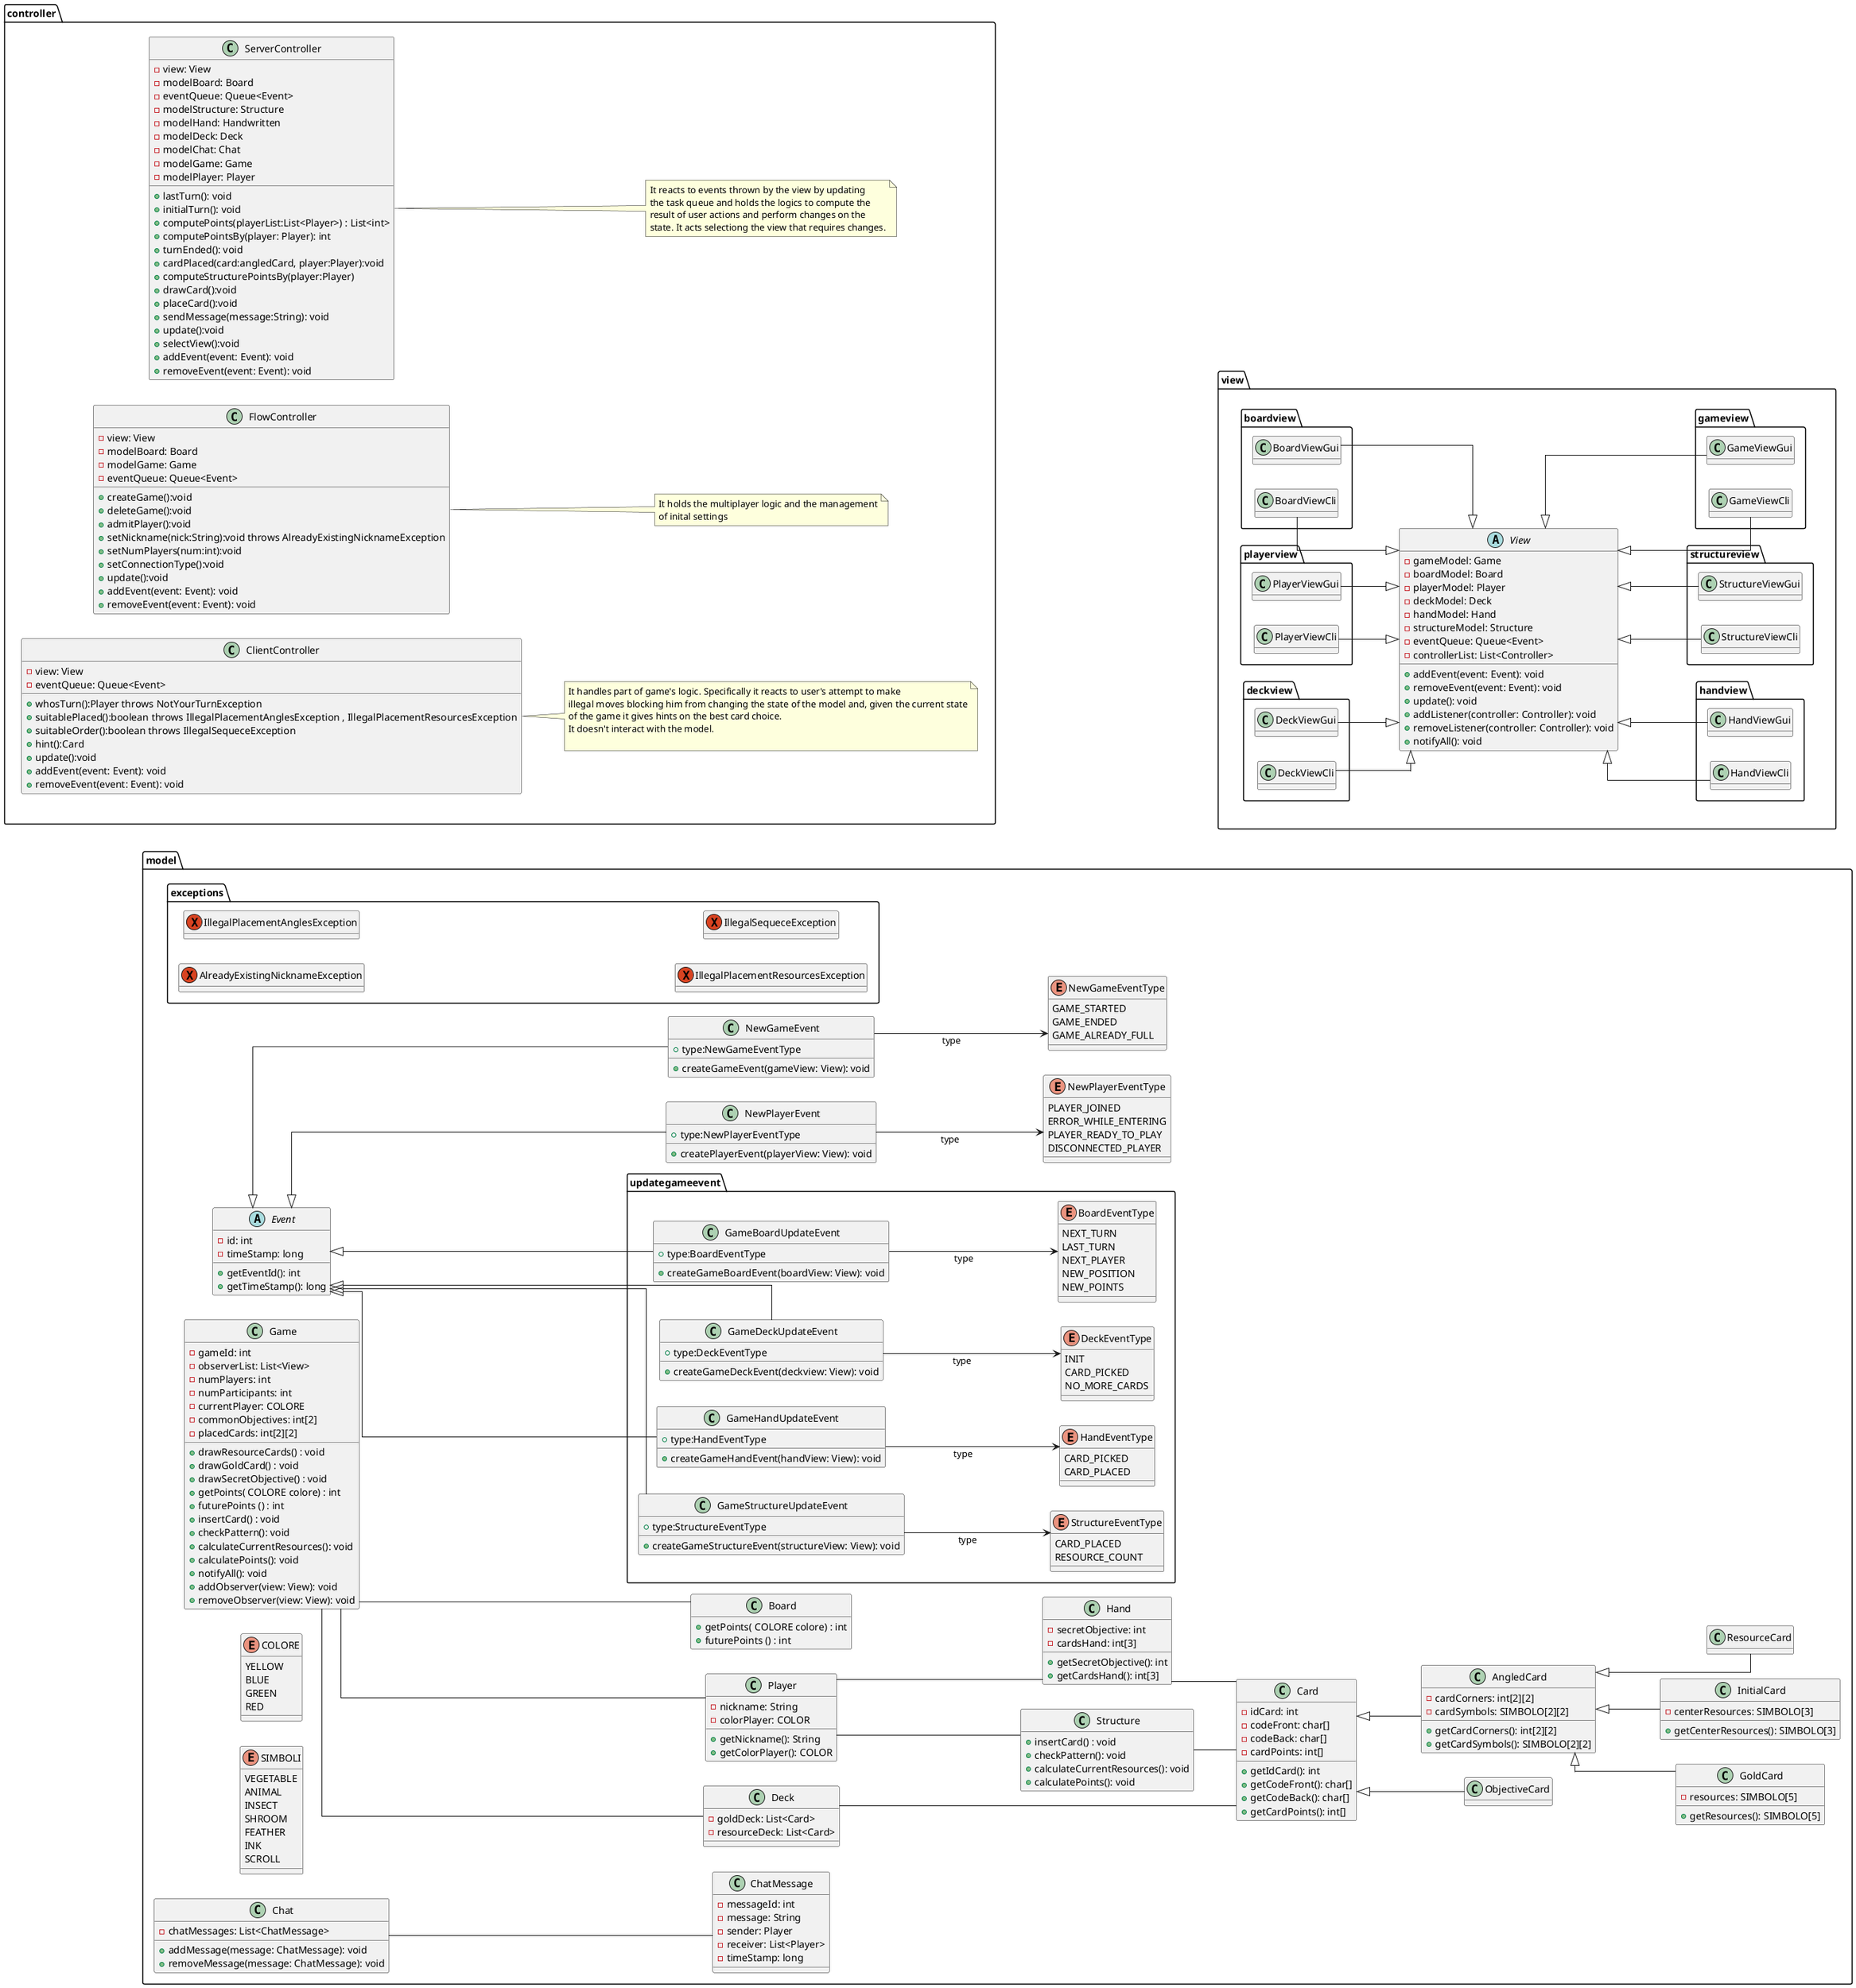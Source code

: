 @startuml uml

hide empty fields
skinparam linetype ortho

'TODO: '
'1. Enumerazione simboli e colori '
'2. frecce di composizione per struttura - carte '
'3. metodi Game '
'4. tutto controller '
'5. come inserire, cosa inserire per la view '
'6. inserire network? '

package model {

    class Game {
        - gameId: int
        - observerList: List<View>
        - numPlayers: int
        - numParticipants: int
        '- ?StadioGioco
        - currentPlayer: COLORE
        '?Board con dizionario colore punteggio
        'check sull'istanza array
        - commonObjectives: int[2]
        - placedCards: int[2][2]

        'General'

        'Initial'
        + drawResourceCards() : void
        + drawGoldCard() : void
        + drawSecretObjective() : void
        'Board'
        + getPoints( COLORE colore) : int
        + futurePoints () : int
        'Structure'
        + insertCard() : void
        + checkPattern(): void
        + calculateCurrentResources(): void
        + calculatePoints(): void
        + notifyAll(): void
        + addObserver(view: View): void
        + removeObserver(view: View): void
    }

    class Player {
        - nickname: String
        - colorPlayer: COLOR

        + getNickname(): String
        + getColorPlayer(): COLOR
    }

    class Board {
        + getPoints( COLORE colore) : int
        + futurePoints () : int
    }

    class Card {
        'colore lo codifichiam nell'id? o lo salviamo in una var?
        - idCard: int
        - codeFront: char[]
        - codeBack: char[]
        - cardPoints: int[]

        + getIdCard(): int
        + getCodeFront(): char[]
        + getCodeBack(): char[]
        + getCardPoints(): int[]
    }

    class ObjectiveCard extends Card {
        'tipo dell'obiettivo con enum? o codificato?'
        'non chiarissimo come caratterizzare l'obiettivo'
    }

    class AngledCard extends Card {
        - cardCorners: int[2][2]
        'decidere valore di default per corner non presente, corner presente non collegato, Id/puntatore carrta'
        - cardSymbols: SIMBOLO[2][2]

        + getCardCorners(): int[2][2]
        + getCardSymbols(): SIMBOLO[2][2]
    }

    class GoldCard extends AngledCard {
        - resources: SIMBOLO[5]
        'tipo ^ da capire'
        'caratterizzare tipo obiettivo'

        + getResources(): SIMBOLO[5]
    }

    class InitialCard extends AngledCard {
        - centerResources: SIMBOLO[3]
        'tipo da capire'

        + getCenterResources(): SIMBOLO[3]
    }

    class ResourceCard extends AngledCard {}

    class Structure {
        + insertCard() : void
        + checkPattern(): void
        + calculateCurrentResources(): void
        + calculatePoints(): void
    }

    class Deck {
        'check sul tipo dinamico statico'
        - goldDeck: List<Card>
        - resourceDeck: List<Card>
    }

    class Hand {
        - secretObjective: int
        - cardsHand: int[3]

        + getSecretObjective(): int
        + getCardsHand(): int[3]
    }

    enum COLORE {
        YELLOW
        BLUE
        GREEN
        RED
    }

    enum SIMBOLI {
        VEGETABLE
        ANIMAL
        INSECT
        SHROOM
        FEATHER
        INK
        SCROLL
    }

    abstract class Event {
        - id: int
        - timeStamp: long
        + getEventId(): int
        + getTimeStamp(): long
    }

    class NewPlayerEvent extends Event{
        + createPlayerEvent(playerView: View): void
        +type:NewPlayerEventType
    }

    class NewGameEvent extends Event{
        + createGameEvent(gameView: View): void
        +type:NewGameEventType
    }

    package updategameevent {

        enum BoardEventType{
            NEXT_TURN
            LAST_TURN
            NEXT_PLAYER
            NEW_POSITION
            NEW_POINTS
        }
        enum DeckEventType{
            INIT
            CARD_PICKED
            NO_MORE_CARDS
        }
        enum HandEventType{
            CARD_PICKED
            CARD_PLACED
        }
        enum StructureEventType{
            CARD_PLACED
            RESOURCE_COUNT
        }

        class GameBoardUpdateEvent {
            + createGameBoardEvent(boardView: View): void
            +type:BoardEventType
 
        }

        class GameDeckUpdateEvent {
            + createGameDeckEvent(deckview: View): void
            +type:DeckEventType
        }

        class GameHandUpdateEvent {
            + createGameHandEvent(handView: View): void
            +type:HandEventType
        }

        class GameStructureUpdateEvent {
            + createGameStructureEvent(structureView: View): void
            +type:StructureEventType
        }
    }

    enum NewPlayerEventType{
        PLAYER_JOINED
        ERROR_WHILE_ENTERING
        PLAYER_READY_TO_PLAY
        DISCONNECTED_PLAYER
    }

    enum NewGameEventType{
        GAME_STARTED
        GAME_ENDED
        GAME_ALREADY_FULL
    }

    class ChatMessage {
        - messageId: int
        - message: String
        - sender: Player
        - receiver: List<Player>
        - timeStamp: long
    }

    class Chat {
        - chatMessages: List<ChatMessage>
        + addMessage(message: ChatMessage): void
        + removeMessage(message: ChatMessage): void
    }

    package exceptions{
        exception AlreadyExistingNicknameException{}
        exception IllegalPlacementAnglesException{}
        exception IllegalPlacementResourcesException{}
        exception IllegalSequeceException{}
    }
}

package controller {
    class ServerController{
        -view: View
        -modelBoard: Board 
        -eventQueue: Queue<Event>
        -modelStructure: Structure
        -modelHand: Handwritten
        -modelDeck: Deck 
        -modelChat: Chat 
        -modelGame: Game
        -modelPlayer: Player
        ' Controller state changes
        + lastTurn(): void
        + initialTurn(): void
        + computePoints(playerList:List<Player>) : List<int>
        + computePointsBy(player: Player): int
        + turnEnded(): void
        + cardPlaced(card:angledCard, player:Player):void
        + computeStructurePointsBy(player:Player)
        +drawCard():void
        +placeCard():void
        +sendMessage(message:String): void
        'User gesture consumer from view 
        +update():void
        +selectView():void
        +addEvent(event: Event): void
        +removeEvent(event: Event): void
    }

    note bottom
    It reacts to events thrown by the view by updating 
    the task queue and holds the logics to compute the 
    result of user actions and perform changes on the
    state. It acts selectiong the view that requires changes.
    end note


    class FlowController{
        -view: View
        -modelBoard: Board 
        -modelGame: Game
        -eventQueue: Queue<Event>


        'Controller state changes

        +createGame():void
        +deleteGame():void
        +admitPlayer():void
        +setNickname(nick:String):void throws AlreadyExistingNicknameException
        +setNumPlayers(num:int):void
        +setConnectionType():void
        'User gesture consumer from view 
        +update():void
        +addEvent(event: Event): void
        +removeEvent(event: Event): void
    }

    note bottom
    It holds the multiplayer logic and the management
    of inital settings
    end note

    class ClientController{
        -view: View
        -eventQueue: Queue<Event>


        'Action performed by user that doesn't affect the state of the model

        +whosTurn():Player throws NotYourTurnException 
        +suitablePlaced():boolean throws IllegalPlacementAnglesException , IllegalPlacementResourcesException 
        +suitableOrder():boolean throws IllegalSequeceException 
        +hint():Card


        'User gesture consumer from view 

        +update():void
        +addEvent(event: Event): void
        +removeEvent(event: Event): void
    }

    note bottom
    It handles part of game's logic. Specifically it reacts to user's attempt to make 
    illegal moves blocking him from changing the state of the model and, given the current state
    of the game it gives hints on the best card choice.
    It doesn't interact with the model.

    end note
}

package view {
    abstract View {
        - gameModel: Game
        - boardModel: Board
        - playerModel: Player
        - deckModel: Deck
        - handModel: Hand
        - structureModel: Structure
        - eventQueue: Queue<Event>
        - controllerList: List<Controller>
        + addEvent(event: Event): void
        + removeEvent(event: Event): void
        + update(): void
        + addListener(controller: Controller): void
        + removeListener(controller: Controller): void
        + notifyAll(): void
    }

    package boardview {
        class BoardViewGui {}
        class BoardViewCli {}
    }

    package playerview {
        class PlayerViewGui {}
        class PlayerViewCli {}
    }

    package deckview {
        class DeckViewGui {}
        class DeckViewCli {}
    }

    package handview {
        class HandViewGui {}
        class HandViewCli {}
    }

    package structureview {
        class StructureViewGui {}
        class StructureViewCli {}
    }

    package gameview {
        class GameViewGui {}
        class GameViewCli {}
    }
}

Game -- Player
Game -- Deck
Game -- Board
Deck -- Card
Player -- Hand
Player -- Structure
Structure -- Card
Hand -- Card

Chat -- ChatMessage

GameStructureUpdateEvent -up-|> Event
GameHandUpdateEvent -up-|> Event
GameDeckUpdateEvent -up-|> Event
GameBoardUpdateEvent -up-|> Event

BoardViewGui --|> View
BoardViewCli --|> View
PlayerViewGui --|> View
PlayerViewCli --|> View
DeckViewGui --|> View
DeckViewCli --|> View
HandViewGui -up-|> View
HandViewCli -up-|> View
StructureViewGui -up-|> View
StructureViewCli -up-|> View
GameViewGui -up-|> View
GameViewCli -up-|> View

GameBoardUpdateEvent --> BoardEventType : type
GameDeckUpdateEvent --> DeckEventType : type
GameHandUpdateEvent --> HandEventType : type
GameStructureUpdateEvent --> StructureEventType : type

NewPlayerEvent --> NewPlayerEventType : type
NewGameEvent --> NewGameEventType : type

view --[hidden]up-- controller
left to right direction
@enduml
